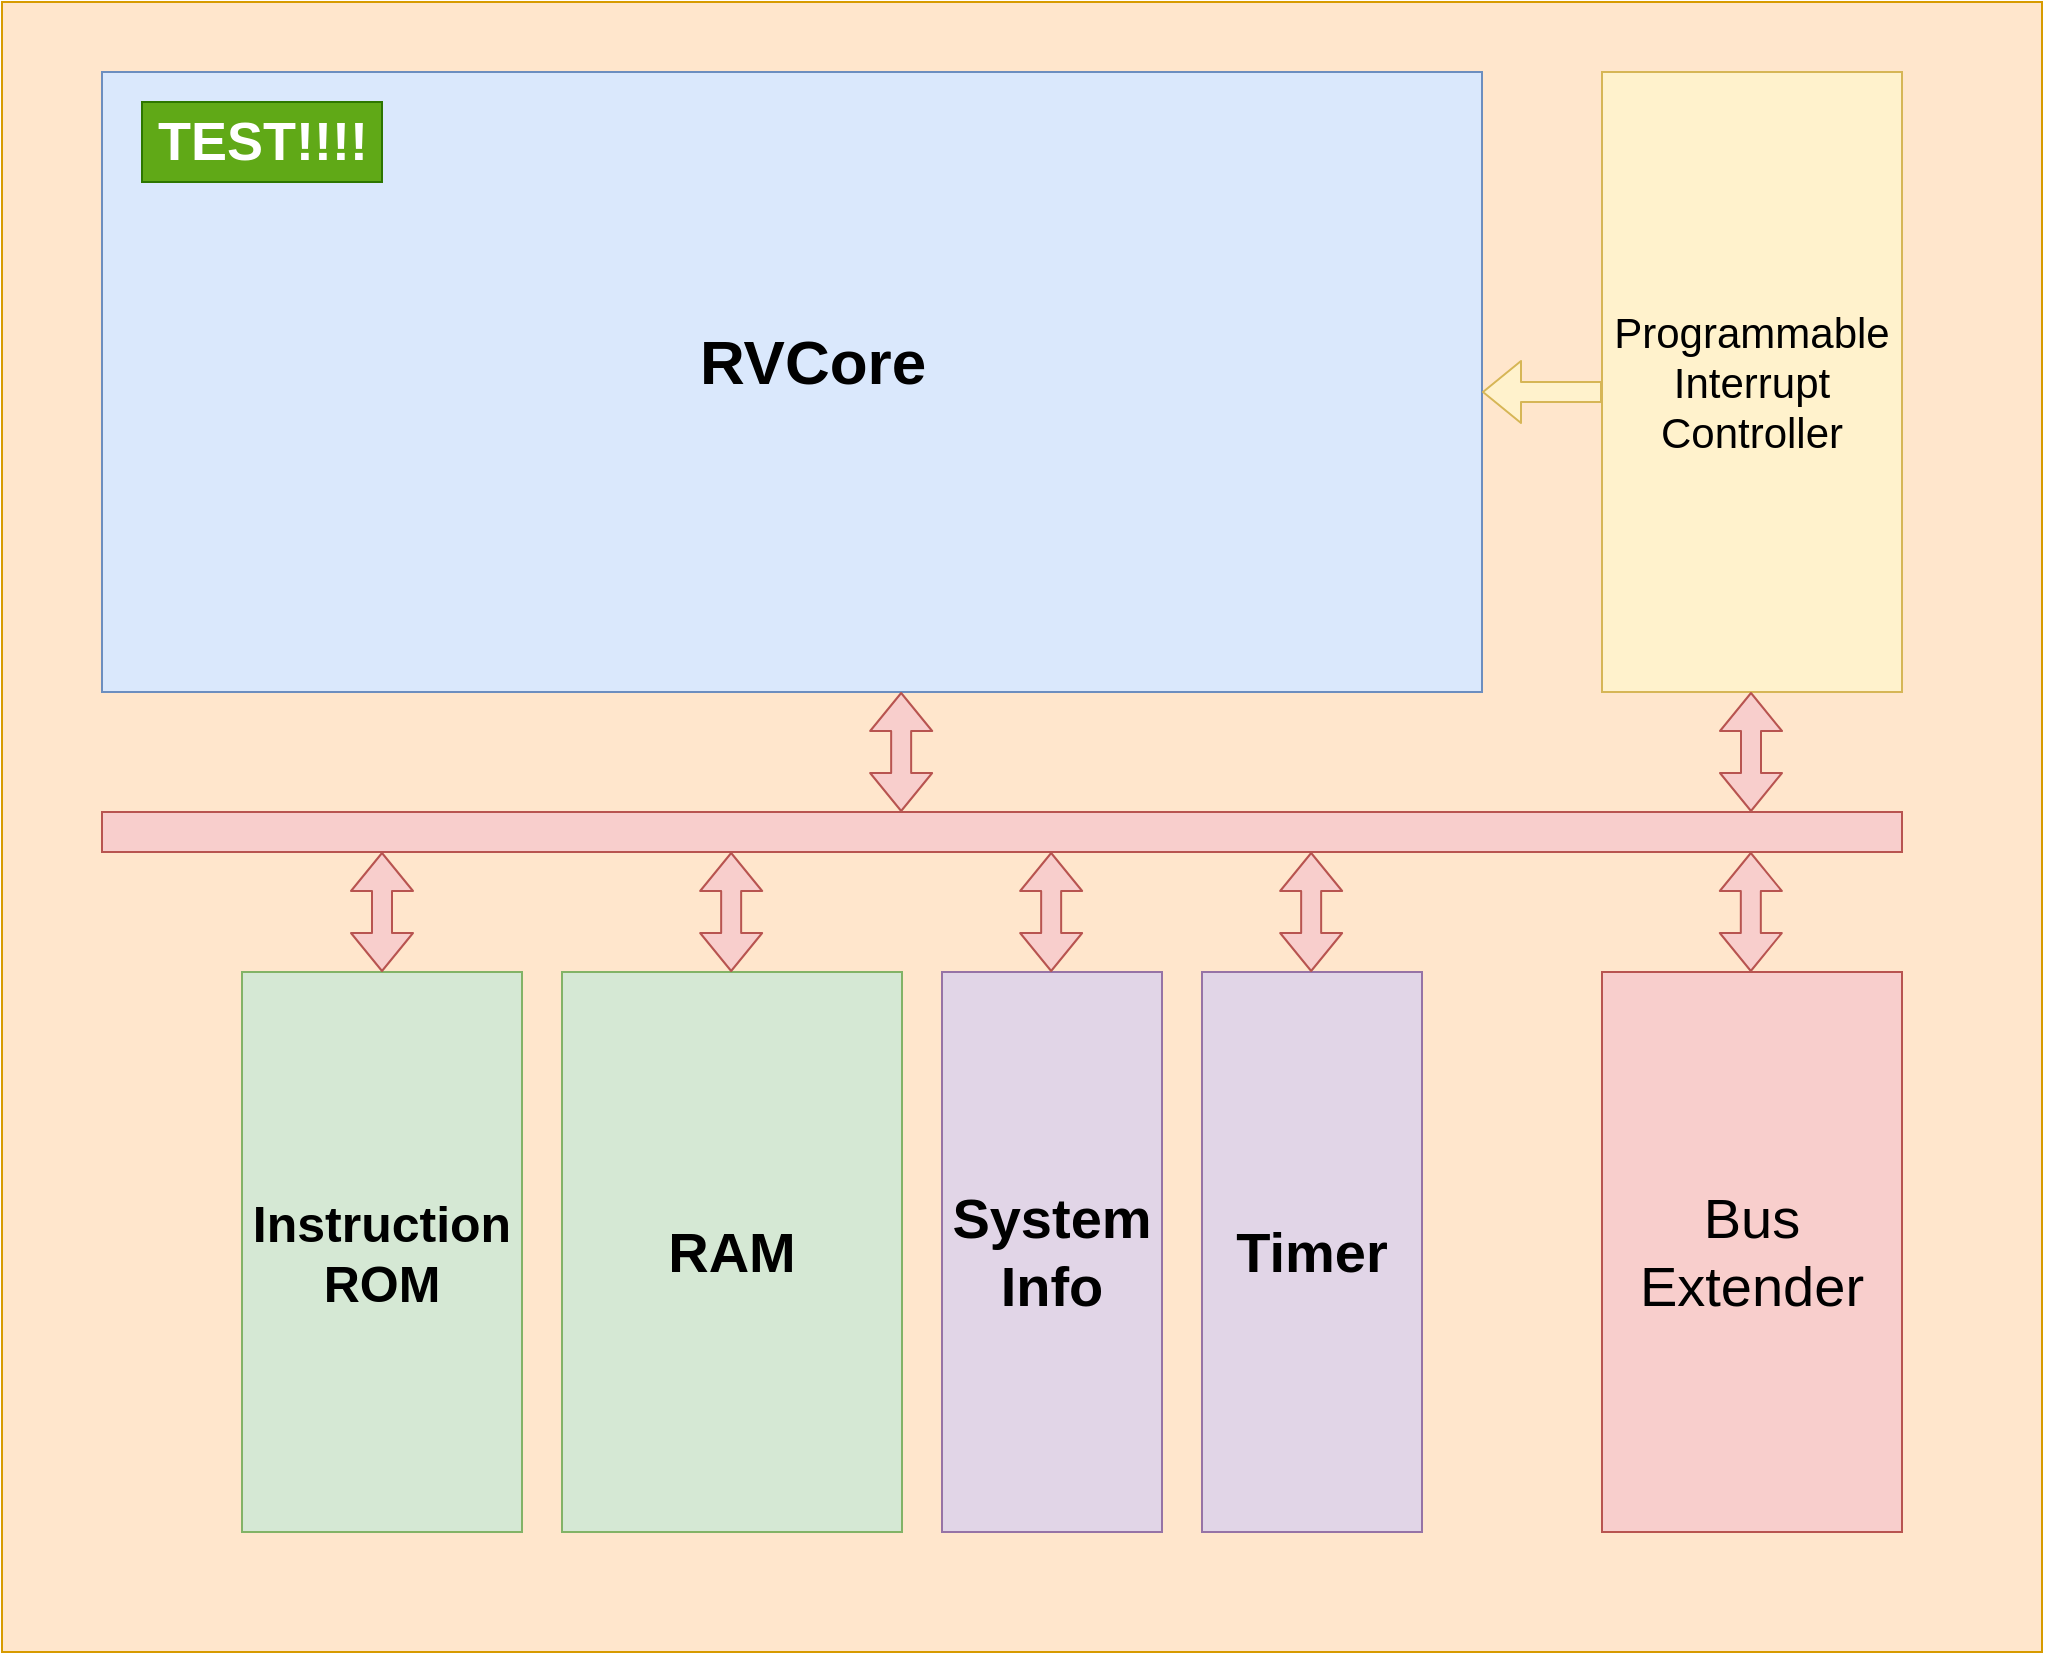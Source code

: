 <mxfile>
    <diagram id="sQbGSshLlFX1YSLF0sQ9" name="Page-1">
        <mxGraphModel dx="-1819" dy="1131" grid="1" gridSize="10" guides="1" tooltips="1" connect="1" arrows="1" fold="1" page="1" pageScale="1" pageWidth="1200" pageHeight="1600" math="0" shadow="0">
            <root>
                <mxCell id="0"/>
                <mxCell id="1" parent="0"/>
                <mxCell id="7i7Zy7l0ObsLHUYnfBBS-2" value="" style="rounded=0;whiteSpace=wrap;html=1;fillColor=#ffe6cc;strokeColor=#d79b00;" parent="1" vertex="1">
                    <mxGeometry x="2470" y="370" width="1020" height="825" as="geometry"/>
                </mxCell>
                <mxCell id="7i7Zy7l0ObsLHUYnfBBS-11" value="" style="rounded=0;whiteSpace=wrap;html=1;fillColor=#dae8fc;strokeColor=#6c8ebf;" parent="1" vertex="1">
                    <mxGeometry x="2520" y="405" width="690" height="310" as="geometry"/>
                </mxCell>
                <mxCell id="7i7Zy7l0ObsLHUYnfBBS-12" value="&lt;font size=&quot;1&quot;&gt;&lt;b style=&quot;font-size: 31px&quot;&gt;RVCore&lt;/b&gt;&lt;/font&gt;" style="text;html=1;align=center;verticalAlign=middle;resizable=0;points=[];autosize=1;" parent="1" vertex="1">
                    <mxGeometry x="2810" y="535" width="130" height="30" as="geometry"/>
                </mxCell>
                <mxCell id="7i7Zy7l0ObsLHUYnfBBS-13" value="Instruction&lt;br style=&quot;font-size: 25px;&quot;&gt;ROM" style="rounded=0;whiteSpace=wrap;html=1;fillColor=#d5e8d4;strokeColor=#82b366;fontStyle=1;fontSize=25;" parent="1" vertex="1">
                    <mxGeometry x="2590" y="855" width="140" height="280" as="geometry"/>
                </mxCell>
                <mxCell id="7i7Zy7l0ObsLHUYnfBBS-14" value="RAM" style="rounded=0;whiteSpace=wrap;html=1;fillColor=#d5e8d4;strokeColor=#82b366;fontStyle=1;fontSize=28;" parent="1" vertex="1">
                    <mxGeometry x="2750" y="855" width="170" height="280" as="geometry"/>
                </mxCell>
                <mxCell id="7i7Zy7l0ObsLHUYnfBBS-17" value="" style="rounded=0;whiteSpace=wrap;html=1;fontSize=28;fillColor=#f8cecc;strokeColor=#b85450;" parent="1" vertex="1">
                    <mxGeometry x="2520" y="775" width="900" height="20" as="geometry"/>
                </mxCell>
                <mxCell id="7i7Zy7l0ObsLHUYnfBBS-18" value="" style="shape=flexArrow;endArrow=classic;startArrow=classic;html=1;fontSize=28;fillColor=#f8cecc;strokeColor=#b85450;" parent="1" edge="1">
                    <mxGeometry width="50" height="50" relative="1" as="geometry">
                        <mxPoint x="2660" y="855" as="sourcePoint"/>
                        <mxPoint x="2660" y="795" as="targetPoint"/>
                    </mxGeometry>
                </mxCell>
                <mxCell id="7i7Zy7l0ObsLHUYnfBBS-19" value="" style="shape=flexArrow;endArrow=classic;startArrow=classic;html=1;fontSize=28;fillColor=#f8cecc;strokeColor=#b85450;" parent="1" edge="1">
                    <mxGeometry width="50" height="50" relative="1" as="geometry">
                        <mxPoint x="2834.58" y="855" as="sourcePoint"/>
                        <mxPoint x="2834.58" y="795" as="targetPoint"/>
                    </mxGeometry>
                </mxCell>
                <mxCell id="7i7Zy7l0ObsLHUYnfBBS-20" value="" style="shape=flexArrow;endArrow=classic;startArrow=classic;html=1;fontSize=28;fillColor=#f8cecc;strokeColor=#b85450;" parent="1" edge="1">
                    <mxGeometry width="50" height="50" relative="1" as="geometry">
                        <mxPoint x="2919.58" y="775" as="sourcePoint"/>
                        <mxPoint x="2919.58" y="715" as="targetPoint"/>
                    </mxGeometry>
                </mxCell>
                <mxCell id="7i7Zy7l0ObsLHUYnfBBS-21" value="System&lt;br&gt;Info" style="rounded=0;whiteSpace=wrap;html=1;fillColor=#e1d5e7;strokeColor=#9673a6;fontStyle=1;fontSize=28;" parent="1" vertex="1">
                    <mxGeometry x="2940" y="855" width="110" height="280" as="geometry"/>
                </mxCell>
                <mxCell id="7i7Zy7l0ObsLHUYnfBBS-22" value="Timer" style="rounded=0;whiteSpace=wrap;html=1;fillColor=#e1d5e7;strokeColor=#9673a6;fontStyle=1;fontSize=28;" parent="1" vertex="1">
                    <mxGeometry x="3070" y="855" width="110" height="280" as="geometry"/>
                </mxCell>
                <mxCell id="7i7Zy7l0ObsLHUYnfBBS-23" value="" style="shape=flexArrow;endArrow=classic;startArrow=classic;html=1;fontSize=28;fillColor=#f8cecc;strokeColor=#b85450;" parent="1" edge="1">
                    <mxGeometry width="50" height="50" relative="1" as="geometry">
                        <mxPoint x="2994.58" y="855" as="sourcePoint"/>
                        <mxPoint x="2994.58" y="795" as="targetPoint"/>
                    </mxGeometry>
                </mxCell>
                <mxCell id="7i7Zy7l0ObsLHUYnfBBS-24" value="" style="shape=flexArrow;endArrow=classic;startArrow=classic;html=1;fontSize=28;fillColor=#f8cecc;strokeColor=#b85450;" parent="1" edge="1">
                    <mxGeometry width="50" height="50" relative="1" as="geometry">
                        <mxPoint x="3124.58" y="855" as="sourcePoint"/>
                        <mxPoint x="3124.58" y="795" as="targetPoint"/>
                    </mxGeometry>
                </mxCell>
                <mxCell id="7i7Zy7l0ObsLHUYnfBBS-25" value="Programmable&lt;br style=&quot;font-size: 21px;&quot;&gt;Interrupt&lt;br style=&quot;font-size: 21px;&quot;&gt;Controller" style="rounded=0;whiteSpace=wrap;html=1;fontSize=21;fillColor=#fff2cc;strokeColor=#d6b656;" parent="1" vertex="1">
                    <mxGeometry x="3270" y="405" width="150" height="310" as="geometry"/>
                </mxCell>
                <mxCell id="7i7Zy7l0ObsLHUYnfBBS-26" value="" style="shape=flexArrow;endArrow=classic;startArrow=classic;html=1;fontSize=28;fillColor=#f8cecc;strokeColor=#b85450;" parent="1" edge="1">
                    <mxGeometry width="50" height="50" relative="1" as="geometry">
                        <mxPoint x="3344.5" y="775" as="sourcePoint"/>
                        <mxPoint x="3344.5" y="715" as="targetPoint"/>
                    </mxGeometry>
                </mxCell>
                <mxCell id="7i7Zy7l0ObsLHUYnfBBS-27" value="Bus&lt;br&gt;Extender" style="rounded=0;whiteSpace=wrap;html=1;fontSize=28;fillColor=#f8cecc;strokeColor=#b85450;" parent="1" vertex="1">
                    <mxGeometry x="3270" y="855" width="150" height="280" as="geometry"/>
                </mxCell>
                <mxCell id="7i7Zy7l0ObsLHUYnfBBS-28" value="" style="shape=flexArrow;endArrow=classic;startArrow=classic;html=1;fontSize=28;fillColor=#f8cecc;strokeColor=#b85450;" parent="1" edge="1">
                    <mxGeometry width="50" height="50" relative="1" as="geometry">
                        <mxPoint x="3344.41" y="855" as="sourcePoint"/>
                        <mxPoint x="3344.41" y="795" as="targetPoint"/>
                    </mxGeometry>
                </mxCell>
                <mxCell id="7i7Zy7l0ObsLHUYnfBBS-30" value="" style="shape=flexArrow;endArrow=classic;html=1;fontSize=21;fillColor=#fff2cc;strokeColor=#d6b656;" parent="1" edge="1">
                    <mxGeometry width="50" height="50" relative="1" as="geometry">
                        <mxPoint x="3270" y="565" as="sourcePoint"/>
                        <mxPoint x="3210" y="565" as="targetPoint"/>
                    </mxGeometry>
                </mxCell>
                <mxCell id="3" value="TEST!!!!" style="text;html=1;align=center;verticalAlign=middle;resizable=0;points=[];autosize=1;fontSize=27;fontStyle=1;fillColor=#60a917;strokeColor=#2D7600;fontColor=#ffffff;" vertex="1" parent="1">
                    <mxGeometry x="2540" y="420" width="120" height="40" as="geometry"/>
                </mxCell>
            </root>
        </mxGraphModel>
    </diagram>
</mxfile>